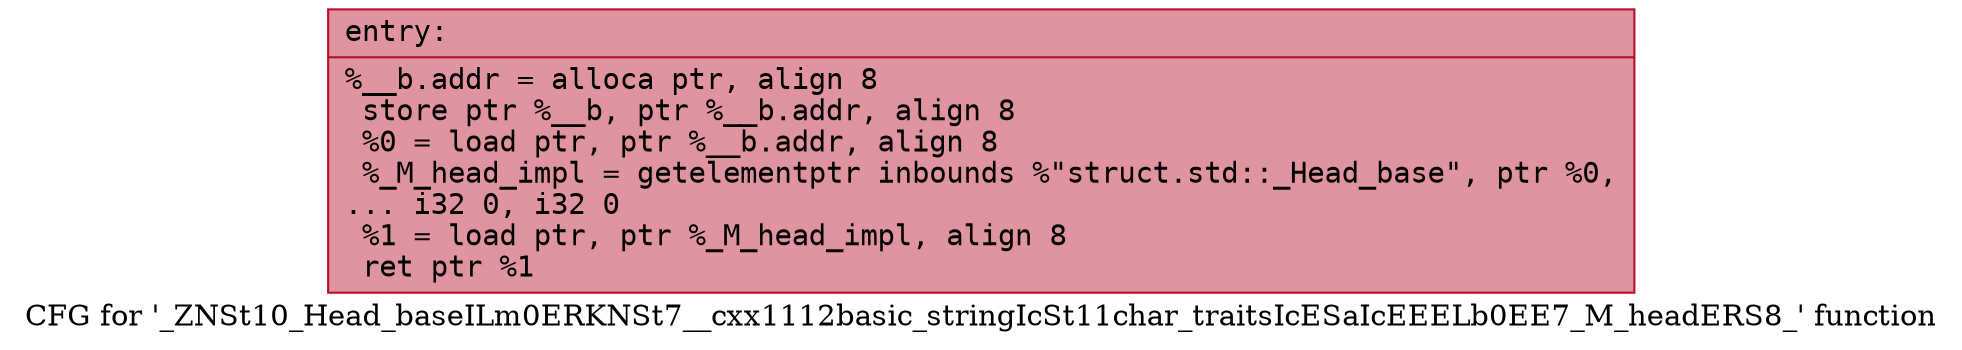 digraph "CFG for '_ZNSt10_Head_baseILm0ERKNSt7__cxx1112basic_stringIcSt11char_traitsIcESaIcEEELb0EE7_M_headERS8_' function" {
	label="CFG for '_ZNSt10_Head_baseILm0ERKNSt7__cxx1112basic_stringIcSt11char_traitsIcESaIcEEELb0EE7_M_headERS8_' function";

	Node0x55cf47c83af0 [shape=record,color="#b70d28ff", style=filled, fillcolor="#b70d2870" fontname="Courier",label="{entry:\l|  %__b.addr = alloca ptr, align 8\l  store ptr %__b, ptr %__b.addr, align 8\l  %0 = load ptr, ptr %__b.addr, align 8\l  %_M_head_impl = getelementptr inbounds %\"struct.std::_Head_base\", ptr %0,\l... i32 0, i32 0\l  %1 = load ptr, ptr %_M_head_impl, align 8\l  ret ptr %1\l}"];
}
